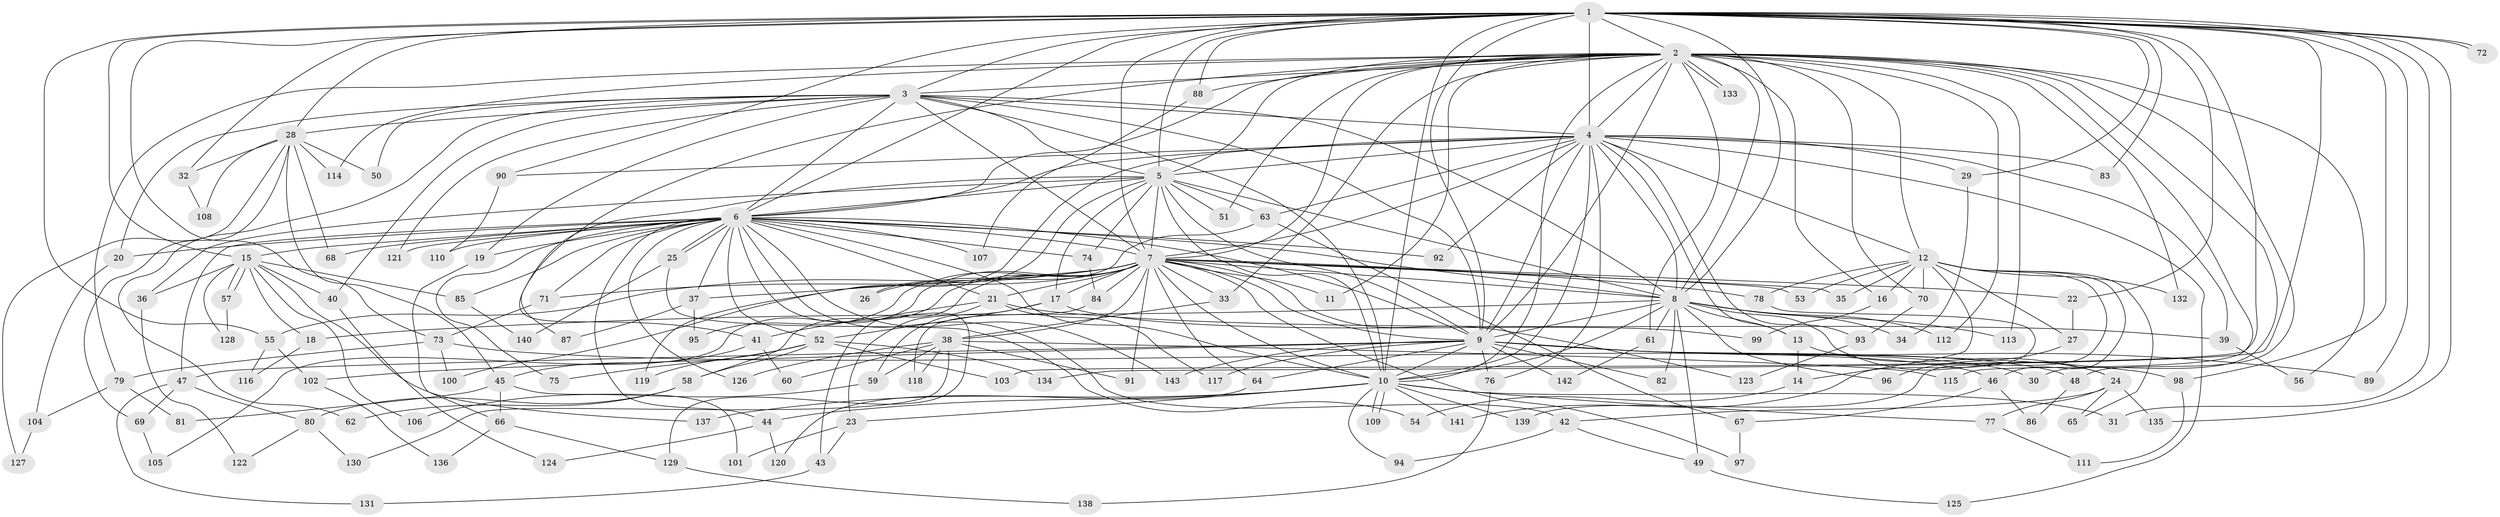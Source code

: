 // Generated by graph-tools (version 1.1) at 2025/25/03/09/25 03:25:38]
// undirected, 143 vertices, 311 edges
graph export_dot {
graph [start="1"]
  node [color=gray90,style=filled];
  1;
  2;
  3;
  4;
  5;
  6;
  7;
  8;
  9;
  10;
  11;
  12;
  13;
  14;
  15;
  16;
  17;
  18;
  19;
  20;
  21;
  22;
  23;
  24;
  25;
  26;
  27;
  28;
  29;
  30;
  31;
  32;
  33;
  34;
  35;
  36;
  37;
  38;
  39;
  40;
  41;
  42;
  43;
  44;
  45;
  46;
  47;
  48;
  49;
  50;
  51;
  52;
  53;
  54;
  55;
  56;
  57;
  58;
  59;
  60;
  61;
  62;
  63;
  64;
  65;
  66;
  67;
  68;
  69;
  70;
  71;
  72;
  73;
  74;
  75;
  76;
  77;
  78;
  79;
  80;
  81;
  82;
  83;
  84;
  85;
  86;
  87;
  88;
  89;
  90;
  91;
  92;
  93;
  94;
  95;
  96;
  97;
  98;
  99;
  100;
  101;
  102;
  103;
  104;
  105;
  106;
  107;
  108;
  109;
  110;
  111;
  112;
  113;
  114;
  115;
  116;
  117;
  118;
  119;
  120;
  121;
  122;
  123;
  124;
  125;
  126;
  127;
  128;
  129;
  130;
  131;
  132;
  133;
  134;
  135;
  136;
  137;
  138;
  139;
  140;
  141;
  142;
  143;
  1 -- 2;
  1 -- 3;
  1 -- 4;
  1 -- 5;
  1 -- 6;
  1 -- 7;
  1 -- 8;
  1 -- 9;
  1 -- 10;
  1 -- 15;
  1 -- 22;
  1 -- 28;
  1 -- 29;
  1 -- 31;
  1 -- 32;
  1 -- 55;
  1 -- 72;
  1 -- 72;
  1 -- 73;
  1 -- 83;
  1 -- 88;
  1 -- 89;
  1 -- 90;
  1 -- 98;
  1 -- 103;
  1 -- 134;
  1 -- 135;
  2 -- 3;
  2 -- 4;
  2 -- 5;
  2 -- 6;
  2 -- 7;
  2 -- 8;
  2 -- 9;
  2 -- 10;
  2 -- 11;
  2 -- 12;
  2 -- 16;
  2 -- 30;
  2 -- 33;
  2 -- 41;
  2 -- 48;
  2 -- 51;
  2 -- 56;
  2 -- 61;
  2 -- 70;
  2 -- 79;
  2 -- 88;
  2 -- 112;
  2 -- 113;
  2 -- 114;
  2 -- 115;
  2 -- 132;
  2 -- 133;
  2 -- 133;
  3 -- 4;
  3 -- 5;
  3 -- 6;
  3 -- 7;
  3 -- 8;
  3 -- 9;
  3 -- 10;
  3 -- 19;
  3 -- 20;
  3 -- 28;
  3 -- 40;
  3 -- 50;
  3 -- 62;
  3 -- 121;
  4 -- 5;
  4 -- 6;
  4 -- 7;
  4 -- 8;
  4 -- 9;
  4 -- 10;
  4 -- 12;
  4 -- 13;
  4 -- 29;
  4 -- 39;
  4 -- 63;
  4 -- 76;
  4 -- 83;
  4 -- 90;
  4 -- 92;
  4 -- 93;
  4 -- 119;
  4 -- 125;
  5 -- 6;
  5 -- 7;
  5 -- 8;
  5 -- 9;
  5 -- 10;
  5 -- 17;
  5 -- 26;
  5 -- 36;
  5 -- 51;
  5 -- 63;
  5 -- 74;
  5 -- 87;
  6 -- 7;
  6 -- 8;
  6 -- 9;
  6 -- 10;
  6 -- 15;
  6 -- 19;
  6 -- 20;
  6 -- 21;
  6 -- 25;
  6 -- 25;
  6 -- 37;
  6 -- 42;
  6 -- 44;
  6 -- 47;
  6 -- 52;
  6 -- 68;
  6 -- 71;
  6 -- 74;
  6 -- 75;
  6 -- 85;
  6 -- 92;
  6 -- 107;
  6 -- 110;
  6 -- 121;
  6 -- 126;
  6 -- 129;
  6 -- 143;
  7 -- 8;
  7 -- 9;
  7 -- 10;
  7 -- 11;
  7 -- 17;
  7 -- 21;
  7 -- 22;
  7 -- 26;
  7 -- 33;
  7 -- 35;
  7 -- 37;
  7 -- 38;
  7 -- 43;
  7 -- 53;
  7 -- 55;
  7 -- 58;
  7 -- 64;
  7 -- 71;
  7 -- 78;
  7 -- 84;
  7 -- 91;
  7 -- 95;
  7 -- 97;
  7 -- 105;
  7 -- 123;
  8 -- 9;
  8 -- 10;
  8 -- 13;
  8 -- 18;
  8 -- 24;
  8 -- 34;
  8 -- 49;
  8 -- 61;
  8 -- 82;
  8 -- 96;
  8 -- 112;
  8 -- 113;
  9 -- 10;
  9 -- 30;
  9 -- 46;
  9 -- 47;
  9 -- 48;
  9 -- 64;
  9 -- 76;
  9 -- 82;
  9 -- 89;
  9 -- 102;
  9 -- 117;
  9 -- 142;
  9 -- 143;
  10 -- 23;
  10 -- 31;
  10 -- 44;
  10 -- 77;
  10 -- 94;
  10 -- 109;
  10 -- 109;
  10 -- 137;
  10 -- 139;
  10 -- 141;
  12 -- 14;
  12 -- 16;
  12 -- 27;
  12 -- 35;
  12 -- 46;
  12 -- 53;
  12 -- 65;
  12 -- 70;
  12 -- 78;
  12 -- 132;
  12 -- 139;
  13 -- 14;
  13 -- 24;
  14 -- 54;
  15 -- 18;
  15 -- 36;
  15 -- 40;
  15 -- 57;
  15 -- 57;
  15 -- 85;
  15 -- 106;
  15 -- 128;
  15 -- 137;
  16 -- 99;
  17 -- 52;
  17 -- 59;
  17 -- 99;
  18 -- 116;
  19 -- 66;
  20 -- 104;
  21 -- 23;
  21 -- 39;
  21 -- 41;
  21 -- 117;
  22 -- 27;
  23 -- 43;
  23 -- 101;
  24 -- 42;
  24 -- 65;
  24 -- 77;
  24 -- 135;
  25 -- 54;
  25 -- 140;
  27 -- 96;
  28 -- 32;
  28 -- 45;
  28 -- 50;
  28 -- 68;
  28 -- 69;
  28 -- 108;
  28 -- 114;
  28 -- 127;
  29 -- 34;
  32 -- 108;
  33 -- 38;
  36 -- 122;
  37 -- 87;
  37 -- 95;
  38 -- 59;
  38 -- 60;
  38 -- 91;
  38 -- 115;
  38 -- 118;
  38 -- 126;
  38 -- 130;
  39 -- 56;
  40 -- 124;
  41 -- 45;
  41 -- 60;
  42 -- 49;
  42 -- 94;
  43 -- 131;
  44 -- 120;
  44 -- 124;
  45 -- 66;
  45 -- 81;
  45 -- 101;
  46 -- 67;
  46 -- 86;
  47 -- 69;
  47 -- 80;
  47 -- 131;
  48 -- 86;
  49 -- 125;
  52 -- 58;
  52 -- 75;
  52 -- 103;
  52 -- 119;
  52 -- 134;
  55 -- 102;
  55 -- 116;
  57 -- 128;
  58 -- 62;
  58 -- 80;
  59 -- 106;
  61 -- 142;
  63 -- 67;
  63 -- 100;
  64 -- 120;
  66 -- 129;
  66 -- 136;
  67 -- 97;
  69 -- 105;
  70 -- 93;
  71 -- 73;
  73 -- 79;
  73 -- 98;
  73 -- 100;
  74 -- 84;
  76 -- 138;
  77 -- 111;
  78 -- 141;
  79 -- 81;
  79 -- 104;
  80 -- 122;
  80 -- 130;
  84 -- 118;
  85 -- 140;
  88 -- 107;
  90 -- 110;
  93 -- 123;
  98 -- 111;
  102 -- 136;
  104 -- 127;
  129 -- 138;
}
